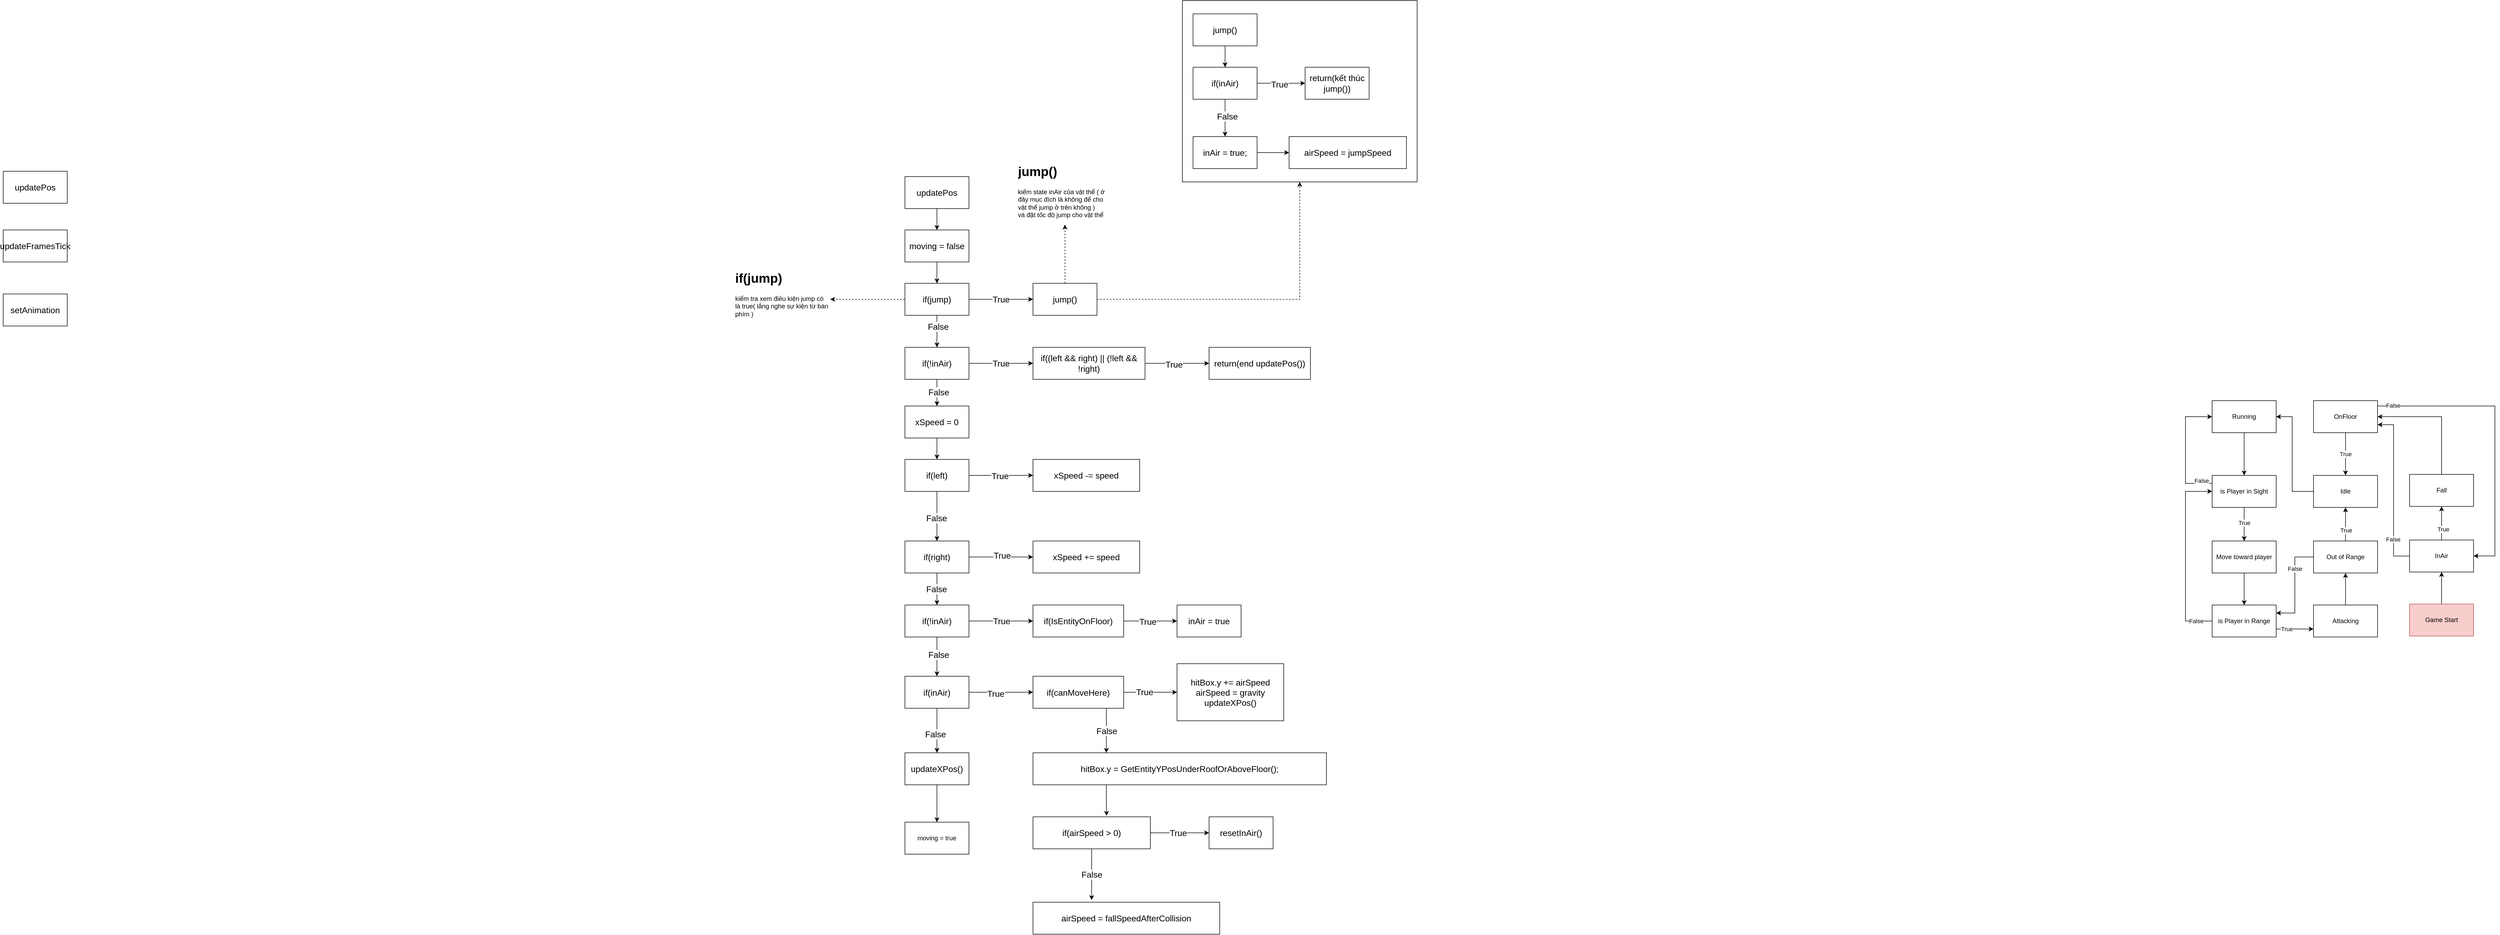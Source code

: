 <mxfile version="24.5.2" type="device">
  <diagram name="Page-1" id="VLuzDLeMnFQj7D2vGwUx">
    <mxGraphModel dx="2275" dy="1404" grid="1" gridSize="10" guides="1" tooltips="1" connect="1" arrows="1" fold="1" page="0" pageScale="1" pageWidth="850" pageHeight="1100" background="none" math="0" shadow="0">
      <root>
        <mxCell id="0" />
        <mxCell id="1" parent="0" />
        <mxCell id="5UM-Hns9XQgAQtrVBFiw-123" value="updatePos" style="rounded=0;whiteSpace=wrap;html=1;fontSize=16;" parent="1" vertex="1">
          <mxGeometry x="-1070" y="-230" width="120" height="60" as="geometry" />
        </mxCell>
        <mxCell id="5UM-Hns9XQgAQtrVBFiw-124" value="updateFramesTick" style="rounded=0;whiteSpace=wrap;html=1;fontSize=16;" parent="1" vertex="1">
          <mxGeometry x="-1070" y="-120" width="120" height="60" as="geometry" />
        </mxCell>
        <mxCell id="5UM-Hns9XQgAQtrVBFiw-125" value="setAnimation" style="rounded=0;whiteSpace=wrap;html=1;fontSize=16;" parent="1" vertex="1">
          <mxGeometry x="-1070" width="120" height="60" as="geometry" />
        </mxCell>
        <mxCell id="5UM-Hns9XQgAQtrVBFiw-143" style="edgeStyle=orthogonalEdgeStyle;rounded=0;orthogonalLoop=1;jettySize=auto;html=1;entryX=0.5;entryY=0;entryDx=0;entryDy=0;fontSize=16;" parent="1" source="5UM-Hns9XQgAQtrVBFiw-126" target="5UM-Hns9XQgAQtrVBFiw-127" edge="1">
          <mxGeometry relative="1" as="geometry" />
        </mxCell>
        <mxCell id="5UM-Hns9XQgAQtrVBFiw-126" value="updatePos" style="rounded=0;whiteSpace=wrap;html=1;fontSize=16;" parent="1" vertex="1">
          <mxGeometry x="620" y="-220" width="120" height="60" as="geometry" />
        </mxCell>
        <mxCell id="5UM-Hns9XQgAQtrVBFiw-144" style="edgeStyle=orthogonalEdgeStyle;rounded=0;orthogonalLoop=1;jettySize=auto;html=1;entryX=0.5;entryY=0;entryDx=0;entryDy=0;fontSize=16;" parent="1" source="5UM-Hns9XQgAQtrVBFiw-127" target="5UM-Hns9XQgAQtrVBFiw-128" edge="1">
          <mxGeometry relative="1" as="geometry" />
        </mxCell>
        <mxCell id="5UM-Hns9XQgAQtrVBFiw-127" value="moving = false" style="rounded=0;whiteSpace=wrap;html=1;fontSize=16;" parent="1" vertex="1">
          <mxGeometry x="620" y="-120" width="120" height="60" as="geometry" />
        </mxCell>
        <mxCell id="5UM-Hns9XQgAQtrVBFiw-131" style="edgeStyle=orthogonalEdgeStyle;rounded=0;orthogonalLoop=1;jettySize=auto;html=1;entryX=0;entryY=0.5;entryDx=0;entryDy=0;fontSize=16;" parent="1" source="5UM-Hns9XQgAQtrVBFiw-128" target="5UM-Hns9XQgAQtrVBFiw-130" edge="1">
          <mxGeometry relative="1" as="geometry">
            <mxPoint x="850" y="-150" as="targetPoint" />
            <Array as="points">
              <mxPoint x="820" y="10" />
              <mxPoint x="820" y="10" />
            </Array>
          </mxGeometry>
        </mxCell>
        <mxCell id="5UM-Hns9XQgAQtrVBFiw-132" value="True" style="edgeLabel;html=1;align=center;verticalAlign=middle;resizable=0;points=[];fontSize=16;" parent="5UM-Hns9XQgAQtrVBFiw-131" vertex="1" connectable="0">
          <mxGeometry x="-0.246" y="-2" relative="1" as="geometry">
            <mxPoint x="15" y="-2" as="offset" />
          </mxGeometry>
        </mxCell>
        <mxCell id="5UM-Hns9XQgAQtrVBFiw-133" style="edgeStyle=orthogonalEdgeStyle;rounded=0;orthogonalLoop=1;jettySize=auto;html=1;fontSize=16;" parent="1" source="5UM-Hns9XQgAQtrVBFiw-128" target="5UM-Hns9XQgAQtrVBFiw-129" edge="1">
          <mxGeometry relative="1" as="geometry">
            <Array as="points">
              <mxPoint x="690" y="120" />
              <mxPoint x="690" y="120" />
            </Array>
          </mxGeometry>
        </mxCell>
        <mxCell id="5UM-Hns9XQgAQtrVBFiw-134" value="False" style="edgeLabel;html=1;align=center;verticalAlign=middle;resizable=0;points=[];fontSize=16;" parent="5UM-Hns9XQgAQtrVBFiw-133" vertex="1" connectable="0">
          <mxGeometry x="-0.3" y="2" relative="1" as="geometry">
            <mxPoint as="offset" />
          </mxGeometry>
        </mxCell>
        <mxCell id="5UM-Hns9XQgAQtrVBFiw-197" style="edgeStyle=orthogonalEdgeStyle;rounded=0;orthogonalLoop=1;jettySize=auto;html=1;dashed=1;" parent="1" source="5UM-Hns9XQgAQtrVBFiw-128" target="5UM-Hns9XQgAQtrVBFiw-196" edge="1">
          <mxGeometry relative="1" as="geometry" />
        </mxCell>
        <mxCell id="5UM-Hns9XQgAQtrVBFiw-128" value="if(jump)" style="rounded=0;whiteSpace=wrap;html=1;fontSize=16;" parent="1" vertex="1">
          <mxGeometry x="620" y="-20" width="120" height="60" as="geometry" />
        </mxCell>
        <mxCell id="5UM-Hns9XQgAQtrVBFiw-136" style="edgeStyle=orthogonalEdgeStyle;rounded=0;orthogonalLoop=1;jettySize=auto;html=1;entryX=0;entryY=0.5;entryDx=0;entryDy=0;fontSize=16;" parent="1" source="5UM-Hns9XQgAQtrVBFiw-129" target="5UM-Hns9XQgAQtrVBFiw-135" edge="1">
          <mxGeometry relative="1" as="geometry" />
        </mxCell>
        <mxCell id="5UM-Hns9XQgAQtrVBFiw-137" value="True" style="edgeLabel;html=1;align=center;verticalAlign=middle;resizable=0;points=[];fontSize=16;" parent="5UM-Hns9XQgAQtrVBFiw-136" vertex="1" connectable="0">
          <mxGeometry x="-0.383" y="-1" relative="1" as="geometry">
            <mxPoint x="23" y="-1" as="offset" />
          </mxGeometry>
        </mxCell>
        <mxCell id="5UM-Hns9XQgAQtrVBFiw-146" style="edgeStyle=orthogonalEdgeStyle;rounded=0;orthogonalLoop=1;jettySize=auto;html=1;entryX=0.5;entryY=0;entryDx=0;entryDy=0;fontSize=16;" parent="1" source="5UM-Hns9XQgAQtrVBFiw-129" target="5UM-Hns9XQgAQtrVBFiw-145" edge="1">
          <mxGeometry relative="1" as="geometry" />
        </mxCell>
        <mxCell id="5UM-Hns9XQgAQtrVBFiw-147" value="False" style="edgeLabel;html=1;align=center;verticalAlign=middle;resizable=0;points=[];fontSize=16;" parent="5UM-Hns9XQgAQtrVBFiw-146" vertex="1" connectable="0">
          <mxGeometry x="-0.04" y="3" relative="1" as="geometry">
            <mxPoint as="offset" />
          </mxGeometry>
        </mxCell>
        <mxCell id="5UM-Hns9XQgAQtrVBFiw-129" value="if(!inAir)" style="rounded=0;whiteSpace=wrap;html=1;fontSize=16;" parent="1" vertex="1">
          <mxGeometry x="620" y="100" width="120" height="60" as="geometry" />
        </mxCell>
        <mxCell id="5UM-Hns9XQgAQtrVBFiw-200" style="edgeStyle=orthogonalEdgeStyle;rounded=0;orthogonalLoop=1;jettySize=auto;html=1;dashed=1;" parent="1" source="5UM-Hns9XQgAQtrVBFiw-130" target="5UM-Hns9XQgAQtrVBFiw-199" edge="1">
          <mxGeometry relative="1" as="geometry" />
        </mxCell>
        <mxCell id="5UM-Hns9XQgAQtrVBFiw-215" style="edgeStyle=orthogonalEdgeStyle;rounded=0;orthogonalLoop=1;jettySize=auto;html=1;entryX=0.5;entryY=1;entryDx=0;entryDy=0;dashed=1;" parent="1" source="5UM-Hns9XQgAQtrVBFiw-130" target="5UM-Hns9XQgAQtrVBFiw-213" edge="1">
          <mxGeometry relative="1" as="geometry" />
        </mxCell>
        <mxCell id="5UM-Hns9XQgAQtrVBFiw-130" value="jump()" style="rounded=0;whiteSpace=wrap;html=1;fontSize=16;" parent="1" vertex="1">
          <mxGeometry x="860" y="-20" width="120" height="60" as="geometry" />
        </mxCell>
        <mxCell id="5UM-Hns9XQgAQtrVBFiw-141" style="edgeStyle=orthogonalEdgeStyle;rounded=0;orthogonalLoop=1;jettySize=auto;html=1;entryX=0;entryY=0.5;entryDx=0;entryDy=0;fontSize=16;" parent="1" source="5UM-Hns9XQgAQtrVBFiw-135" target="5UM-Hns9XQgAQtrVBFiw-140" edge="1">
          <mxGeometry relative="1" as="geometry" />
        </mxCell>
        <mxCell id="5UM-Hns9XQgAQtrVBFiw-142" value="True" style="edgeLabel;html=1;align=center;verticalAlign=middle;resizable=0;points=[];fontSize=16;" parent="5UM-Hns9XQgAQtrVBFiw-141" vertex="1" connectable="0">
          <mxGeometry x="-0.1" y="-2" relative="1" as="geometry">
            <mxPoint as="offset" />
          </mxGeometry>
        </mxCell>
        <mxCell id="5UM-Hns9XQgAQtrVBFiw-135" value="if((left &amp;amp;&amp;amp; right) || (!left &amp;amp;&amp;amp; !right)" style="rounded=0;whiteSpace=wrap;html=1;fontSize=16;" parent="1" vertex="1">
          <mxGeometry x="860" y="100" width="210" height="60" as="geometry" />
        </mxCell>
        <mxCell id="5UM-Hns9XQgAQtrVBFiw-140" value="return(end updatePos())" style="rounded=0;whiteSpace=wrap;html=1;fontSize=16;" parent="1" vertex="1">
          <mxGeometry x="1190" y="100" width="190" height="60" as="geometry" />
        </mxCell>
        <mxCell id="5UM-Hns9XQgAQtrVBFiw-149" style="edgeStyle=orthogonalEdgeStyle;rounded=0;orthogonalLoop=1;jettySize=auto;html=1;entryX=0.5;entryY=0;entryDx=0;entryDy=0;fontSize=16;" parent="1" source="5UM-Hns9XQgAQtrVBFiw-145" target="5UM-Hns9XQgAQtrVBFiw-148" edge="1">
          <mxGeometry relative="1" as="geometry" />
        </mxCell>
        <mxCell id="5UM-Hns9XQgAQtrVBFiw-145" value="xSpeed = 0" style="rounded=0;whiteSpace=wrap;html=1;fontSize=16;" parent="1" vertex="1">
          <mxGeometry x="620" y="210" width="120" height="60" as="geometry" />
        </mxCell>
        <mxCell id="5UM-Hns9XQgAQtrVBFiw-151" style="edgeStyle=orthogonalEdgeStyle;rounded=0;orthogonalLoop=1;jettySize=auto;html=1;entryX=0;entryY=0.5;entryDx=0;entryDy=0;fontSize=16;" parent="1" source="5UM-Hns9XQgAQtrVBFiw-148" target="5UM-Hns9XQgAQtrVBFiw-150" edge="1">
          <mxGeometry relative="1" as="geometry" />
        </mxCell>
        <mxCell id="5UM-Hns9XQgAQtrVBFiw-152" value="True" style="edgeLabel;html=1;align=center;verticalAlign=middle;resizable=0;points=[];fontSize=16;" parent="5UM-Hns9XQgAQtrVBFiw-151" vertex="1" connectable="0">
          <mxGeometry x="-0.033" y="-1" relative="1" as="geometry">
            <mxPoint as="offset" />
          </mxGeometry>
        </mxCell>
        <mxCell id="5UM-Hns9XQgAQtrVBFiw-155" style="edgeStyle=orthogonalEdgeStyle;rounded=0;orthogonalLoop=1;jettySize=auto;html=1;entryX=0.5;entryY=0;entryDx=0;entryDy=0;fontSize=16;" parent="1" source="5UM-Hns9XQgAQtrVBFiw-148" target="5UM-Hns9XQgAQtrVBFiw-154" edge="1">
          <mxGeometry relative="1" as="geometry" />
        </mxCell>
        <mxCell id="5UM-Hns9XQgAQtrVBFiw-158" value="False" style="edgeLabel;html=1;align=center;verticalAlign=middle;resizable=0;points=[];fontSize=16;" parent="5UM-Hns9XQgAQtrVBFiw-155" vertex="1" connectable="0">
          <mxGeometry x="0.08" y="-1" relative="1" as="geometry">
            <mxPoint as="offset" />
          </mxGeometry>
        </mxCell>
        <mxCell id="5UM-Hns9XQgAQtrVBFiw-148" value="if(left)" style="rounded=0;whiteSpace=wrap;html=1;fontSize=16;" parent="1" vertex="1">
          <mxGeometry x="620" y="310" width="120" height="60" as="geometry" />
        </mxCell>
        <mxCell id="5UM-Hns9XQgAQtrVBFiw-150" value="xSpeed -= speed" style="rounded=0;whiteSpace=wrap;html=1;fontSize=16;" parent="1" vertex="1">
          <mxGeometry x="860" y="310" width="200" height="60" as="geometry" />
        </mxCell>
        <mxCell id="5UM-Hns9XQgAQtrVBFiw-157" style="edgeStyle=orthogonalEdgeStyle;rounded=0;orthogonalLoop=1;jettySize=auto;html=1;entryX=0;entryY=0.5;entryDx=0;entryDy=0;fontSize=16;" parent="1" source="5UM-Hns9XQgAQtrVBFiw-154" target="5UM-Hns9XQgAQtrVBFiw-156" edge="1">
          <mxGeometry relative="1" as="geometry" />
        </mxCell>
        <mxCell id="5UM-Hns9XQgAQtrVBFiw-164" value="True" style="edgeLabel;html=1;align=center;verticalAlign=middle;resizable=0;points=[];fontSize=16;" parent="5UM-Hns9XQgAQtrVBFiw-157" vertex="1" connectable="0">
          <mxGeometry x="0.033" y="3" relative="1" as="geometry">
            <mxPoint as="offset" />
          </mxGeometry>
        </mxCell>
        <mxCell id="5UM-Hns9XQgAQtrVBFiw-160" style="edgeStyle=orthogonalEdgeStyle;rounded=0;orthogonalLoop=1;jettySize=auto;html=1;entryX=0.5;entryY=0;entryDx=0;entryDy=0;fontSize=16;" parent="1" source="5UM-Hns9XQgAQtrVBFiw-154" target="5UM-Hns9XQgAQtrVBFiw-159" edge="1">
          <mxGeometry relative="1" as="geometry" />
        </mxCell>
        <mxCell id="5UM-Hns9XQgAQtrVBFiw-161" value="False" style="edgeLabel;html=1;align=center;verticalAlign=middle;resizable=0;points=[];fontSize=16;" parent="5UM-Hns9XQgAQtrVBFiw-160" vertex="1" connectable="0">
          <mxGeometry y="-1" relative="1" as="geometry">
            <mxPoint as="offset" />
          </mxGeometry>
        </mxCell>
        <mxCell id="5UM-Hns9XQgAQtrVBFiw-154" value="if(right)" style="rounded=0;whiteSpace=wrap;html=1;fontSize=16;" parent="1" vertex="1">
          <mxGeometry x="620" y="463" width="120" height="60" as="geometry" />
        </mxCell>
        <mxCell id="5UM-Hns9XQgAQtrVBFiw-156" value="xSpeed += speed" style="rounded=0;whiteSpace=wrap;html=1;fontSize=16;" parent="1" vertex="1">
          <mxGeometry x="860" y="463" width="200" height="60" as="geometry" />
        </mxCell>
        <mxCell id="5UM-Hns9XQgAQtrVBFiw-163" style="edgeStyle=orthogonalEdgeStyle;rounded=0;orthogonalLoop=1;jettySize=auto;html=1;entryX=0;entryY=0.5;entryDx=0;entryDy=0;fontSize=16;" parent="1" source="5UM-Hns9XQgAQtrVBFiw-159" target="5UM-Hns9XQgAQtrVBFiw-162" edge="1">
          <mxGeometry relative="1" as="geometry" />
        </mxCell>
        <mxCell id="5UM-Hns9XQgAQtrVBFiw-165" value="True" style="edgeLabel;html=1;align=center;verticalAlign=middle;resizable=0;points=[];fontSize=16;" parent="5UM-Hns9XQgAQtrVBFiw-163" vertex="1" connectable="0">
          <mxGeometry x="0.017" relative="1" as="geometry">
            <mxPoint as="offset" />
          </mxGeometry>
        </mxCell>
        <mxCell id="5UM-Hns9XQgAQtrVBFiw-174" style="edgeStyle=orthogonalEdgeStyle;rounded=0;orthogonalLoop=1;jettySize=auto;html=1;fontSize=16;" parent="1" source="5UM-Hns9XQgAQtrVBFiw-159" target="5UM-Hns9XQgAQtrVBFiw-169" edge="1">
          <mxGeometry relative="1" as="geometry" />
        </mxCell>
        <mxCell id="5UM-Hns9XQgAQtrVBFiw-175" value="False" style="edgeLabel;html=1;align=center;verticalAlign=middle;resizable=0;points=[];fontSize=16;" parent="5UM-Hns9XQgAQtrVBFiw-174" vertex="1" connectable="0">
          <mxGeometry x="-0.12" y="3" relative="1" as="geometry">
            <mxPoint as="offset" />
          </mxGeometry>
        </mxCell>
        <mxCell id="5UM-Hns9XQgAQtrVBFiw-159" value="if(!inAir)" style="rounded=0;whiteSpace=wrap;html=1;fontSize=16;" parent="1" vertex="1">
          <mxGeometry x="620" y="583" width="120" height="60" as="geometry" />
        </mxCell>
        <mxCell id="5UM-Hns9XQgAQtrVBFiw-167" style="edgeStyle=orthogonalEdgeStyle;rounded=0;orthogonalLoop=1;jettySize=auto;html=1;fontSize=16;" parent="1" source="5UM-Hns9XQgAQtrVBFiw-162" target="5UM-Hns9XQgAQtrVBFiw-166" edge="1">
          <mxGeometry relative="1" as="geometry" />
        </mxCell>
        <mxCell id="5UM-Hns9XQgAQtrVBFiw-168" value="True" style="edgeLabel;html=1;align=center;verticalAlign=middle;resizable=0;points=[];fontSize=16;" parent="5UM-Hns9XQgAQtrVBFiw-167" vertex="1" connectable="0">
          <mxGeometry x="-0.114" y="-1" relative="1" as="geometry">
            <mxPoint as="offset" />
          </mxGeometry>
        </mxCell>
        <mxCell id="5UM-Hns9XQgAQtrVBFiw-162" value="if(IsEntityOnFloor)" style="rounded=0;whiteSpace=wrap;html=1;fontSize=16;" parent="1" vertex="1">
          <mxGeometry x="860" y="583" width="170" height="60" as="geometry" />
        </mxCell>
        <mxCell id="5UM-Hns9XQgAQtrVBFiw-166" value="inAir = true" style="rounded=0;whiteSpace=wrap;html=1;fontSize=16;" parent="1" vertex="1">
          <mxGeometry x="1130" y="583" width="120" height="60" as="geometry" />
        </mxCell>
        <mxCell id="5UM-Hns9XQgAQtrVBFiw-177" style="edgeStyle=orthogonalEdgeStyle;rounded=0;orthogonalLoop=1;jettySize=auto;html=1;entryX=0;entryY=0.5;entryDx=0;entryDy=0;fontSize=16;" parent="1" source="5UM-Hns9XQgAQtrVBFiw-169" target="5UM-Hns9XQgAQtrVBFiw-170" edge="1">
          <mxGeometry relative="1" as="geometry" />
        </mxCell>
        <mxCell id="5UM-Hns9XQgAQtrVBFiw-179" value="True" style="edgeLabel;html=1;align=center;verticalAlign=middle;resizable=0;points=[];fontSize=16;" parent="5UM-Hns9XQgAQtrVBFiw-177" vertex="1" connectable="0">
          <mxGeometry x="-0.167" y="-1" relative="1" as="geometry">
            <mxPoint y="1" as="offset" />
          </mxGeometry>
        </mxCell>
        <mxCell id="5UM-Hns9XQgAQtrVBFiw-181" style="edgeStyle=orthogonalEdgeStyle;rounded=0;orthogonalLoop=1;jettySize=auto;html=1;entryX=0.5;entryY=0;entryDx=0;entryDy=0;fontSize=16;" parent="1" source="5UM-Hns9XQgAQtrVBFiw-169" target="5UM-Hns9XQgAQtrVBFiw-172" edge="1">
          <mxGeometry relative="1" as="geometry" />
        </mxCell>
        <mxCell id="5UM-Hns9XQgAQtrVBFiw-183" value="False" style="edgeLabel;html=1;align=center;verticalAlign=middle;resizable=0;points=[];fontSize=16;" parent="5UM-Hns9XQgAQtrVBFiw-181" vertex="1" connectable="0">
          <mxGeometry x="0.138" y="-3" relative="1" as="geometry">
            <mxPoint y="1" as="offset" />
          </mxGeometry>
        </mxCell>
        <mxCell id="5UM-Hns9XQgAQtrVBFiw-169" value="if(inAir)" style="rounded=0;whiteSpace=wrap;html=1;fontSize=16;" parent="1" vertex="1">
          <mxGeometry x="620" y="716.5" width="120" height="60" as="geometry" />
        </mxCell>
        <mxCell id="5UM-Hns9XQgAQtrVBFiw-178" style="edgeStyle=orthogonalEdgeStyle;rounded=0;orthogonalLoop=1;jettySize=auto;html=1;entryX=0;entryY=0.5;entryDx=0;entryDy=0;fontSize=16;" parent="1" source="5UM-Hns9XQgAQtrVBFiw-170" target="5UM-Hns9XQgAQtrVBFiw-176" edge="1">
          <mxGeometry relative="1" as="geometry" />
        </mxCell>
        <mxCell id="5UM-Hns9XQgAQtrVBFiw-180" value="True" style="edgeLabel;html=1;align=center;verticalAlign=middle;resizable=0;points=[];fontSize=16;" parent="5UM-Hns9XQgAQtrVBFiw-178" vertex="1" connectable="0">
          <mxGeometry x="-0.22" y="2" relative="1" as="geometry">
            <mxPoint y="1" as="offset" />
          </mxGeometry>
        </mxCell>
        <mxCell id="5UM-Hns9XQgAQtrVBFiw-184" value="False" style="edgeStyle=orthogonalEdgeStyle;rounded=0;orthogonalLoop=1;jettySize=auto;html=1;entryX=0.25;entryY=0;entryDx=0;entryDy=0;fontSize=16;" parent="1" source="5UM-Hns9XQgAQtrVBFiw-170" target="5UM-Hns9XQgAQtrVBFiw-171" edge="1">
          <mxGeometry relative="1" as="geometry">
            <Array as="points">
              <mxPoint x="998" y="818" />
            </Array>
          </mxGeometry>
        </mxCell>
        <mxCell id="5UM-Hns9XQgAQtrVBFiw-170" value="if(canMoveHere)" style="rounded=0;whiteSpace=wrap;html=1;fontSize=16;" parent="1" vertex="1">
          <mxGeometry x="860" y="716.5" width="170" height="60" as="geometry" />
        </mxCell>
        <mxCell id="5UM-Hns9XQgAQtrVBFiw-171" value="hitBox.y = GetEntityYPosUnderRoofOrAboveFloor();" style="rounded=0;whiteSpace=wrap;html=1;fontSize=16;" parent="1" vertex="1">
          <mxGeometry x="860" y="860" width="550" height="60" as="geometry" />
        </mxCell>
        <mxCell id="5UM-Hns9XQgAQtrVBFiw-194" style="edgeStyle=orthogonalEdgeStyle;rounded=0;orthogonalLoop=1;jettySize=auto;html=1;entryX=0.5;entryY=0;entryDx=0;entryDy=0;" parent="1" source="5UM-Hns9XQgAQtrVBFiw-172" target="5UM-Hns9XQgAQtrVBFiw-193" edge="1">
          <mxGeometry relative="1" as="geometry" />
        </mxCell>
        <mxCell id="5UM-Hns9XQgAQtrVBFiw-172" value="updateXPos()" style="rounded=0;whiteSpace=wrap;html=1;fontSize=16;" parent="1" vertex="1">
          <mxGeometry x="620" y="860" width="120" height="60" as="geometry" />
        </mxCell>
        <mxCell id="5UM-Hns9XQgAQtrVBFiw-173" value="resetInAir()" style="rounded=0;whiteSpace=wrap;html=1;fontSize=16;" parent="1" vertex="1">
          <mxGeometry x="1190" y="980" width="120" height="60" as="geometry" />
        </mxCell>
        <mxCell id="5UM-Hns9XQgAQtrVBFiw-176" value="&lt;font style=&quot;font-size: 16px;&quot;&gt;hitBox.y += airSpeed&lt;/font&gt;&lt;div style=&quot;font-size: 16px;&quot;&gt;&lt;font style=&quot;font-size: 16px;&quot;&gt;airSpeed = gravity&lt;/font&gt;&lt;/div&gt;&lt;div style=&quot;font-size: 16px;&quot;&gt;&lt;font style=&quot;font-size: 16px;&quot;&gt;updateXPos()&lt;/font&gt;&lt;/div&gt;" style="rounded=0;whiteSpace=wrap;html=1;fontSize=16;" parent="1" vertex="1">
          <mxGeometry x="1130" y="693" width="200" height="107" as="geometry" />
        </mxCell>
        <mxCell id="5UM-Hns9XQgAQtrVBFiw-188" style="edgeStyle=orthogonalEdgeStyle;rounded=0;orthogonalLoop=1;jettySize=auto;html=1;fontSize=16;" parent="1" source="5UM-Hns9XQgAQtrVBFiw-186" target="5UM-Hns9XQgAQtrVBFiw-173" edge="1">
          <mxGeometry relative="1" as="geometry" />
        </mxCell>
        <mxCell id="5UM-Hns9XQgAQtrVBFiw-189" value="True" style="edgeLabel;html=1;align=center;verticalAlign=middle;resizable=0;points=[];fontSize=16;" parent="5UM-Hns9XQgAQtrVBFiw-188" vertex="1" connectable="0">
          <mxGeometry x="-0.054" relative="1" as="geometry">
            <mxPoint as="offset" />
          </mxGeometry>
        </mxCell>
        <mxCell id="5UM-Hns9XQgAQtrVBFiw-191" value="False" style="edgeStyle=orthogonalEdgeStyle;rounded=0;orthogonalLoop=1;jettySize=auto;html=1;entryX=0.314;entryY=-0.067;entryDx=0;entryDy=0;fontSize=16;entryPerimeter=0;" parent="1" source="5UM-Hns9XQgAQtrVBFiw-186" target="5UM-Hns9XQgAQtrVBFiw-190" edge="1">
          <mxGeometry relative="1" as="geometry" />
        </mxCell>
        <mxCell id="5UM-Hns9XQgAQtrVBFiw-186" value="if(airSpeed &amp;gt; 0)" style="rounded=0;whiteSpace=wrap;html=1;fontSize=16;" parent="1" vertex="1">
          <mxGeometry x="860" y="980" width="220" height="60" as="geometry" />
        </mxCell>
        <mxCell id="5UM-Hns9XQgAQtrVBFiw-187" style="edgeStyle=orthogonalEdgeStyle;rounded=0;orthogonalLoop=1;jettySize=auto;html=1;exitX=0.25;exitY=1;exitDx=0;exitDy=0;entryX=0.627;entryY=-0.033;entryDx=0;entryDy=0;entryPerimeter=0;fontSize=16;" parent="1" source="5UM-Hns9XQgAQtrVBFiw-171" target="5UM-Hns9XQgAQtrVBFiw-186" edge="1">
          <mxGeometry relative="1" as="geometry" />
        </mxCell>
        <mxCell id="5UM-Hns9XQgAQtrVBFiw-190" value="airSpeed = fallSpeedAfterCollision" style="rounded=0;whiteSpace=wrap;html=1;fontSize=16;" parent="1" vertex="1">
          <mxGeometry x="860" y="1140" width="350" height="60" as="geometry" />
        </mxCell>
        <mxCell id="5UM-Hns9XQgAQtrVBFiw-193" value="moving = true" style="rounded=0;whiteSpace=wrap;html=1;" parent="1" vertex="1">
          <mxGeometry x="620" y="990" width="120" height="60" as="geometry" />
        </mxCell>
        <mxCell id="5UM-Hns9XQgAQtrVBFiw-196" value="&lt;h1 style=&quot;margin-top: 0px;&quot;&gt;if(jump)&lt;/h1&gt;&lt;div&gt;kiểm tra xem điều kiện jump có là true( lắng nghe sự kiện từ bàn phím )&lt;/div&gt;" style="text;html=1;whiteSpace=wrap;overflow=hidden;rounded=0;" parent="1" vertex="1">
          <mxGeometry x="300" y="-50" width="180" height="120" as="geometry" />
        </mxCell>
        <mxCell id="5UM-Hns9XQgAQtrVBFiw-199" value="&lt;h1 style=&quot;margin-top: 0px;&quot;&gt;jump()&lt;/h1&gt;&lt;div&gt;kiểm state inAir của vật thể ( ở đây mục đích là không để cho vật thể jump ở trên không )&lt;/div&gt;&lt;div&gt;và đặt tốc độ jump cho vật thể&lt;/div&gt;" style="text;html=1;whiteSpace=wrap;overflow=hidden;rounded=0;dashed=1;" parent="1" vertex="1">
          <mxGeometry x="830" y="-250" width="180" height="120" as="geometry" />
        </mxCell>
        <mxCell id="5UM-Hns9XQgAQtrVBFiw-214" value="" style="group" parent="1" vertex="1" connectable="0">
          <mxGeometry x="1140" y="-550" width="440" height="340" as="geometry" />
        </mxCell>
        <mxCell id="5UM-Hns9XQgAQtrVBFiw-213" value="" style="rounded=0;whiteSpace=wrap;html=1;" parent="5UM-Hns9XQgAQtrVBFiw-214" vertex="1">
          <mxGeometry width="440" height="340" as="geometry" />
        </mxCell>
        <mxCell id="5UM-Hns9XQgAQtrVBFiw-212" style="edgeStyle=orthogonalEdgeStyle;rounded=0;orthogonalLoop=1;jettySize=auto;html=1;entryX=0.5;entryY=0;entryDx=0;entryDy=0;" parent="5UM-Hns9XQgAQtrVBFiw-214" source="5UM-Hns9XQgAQtrVBFiw-201" target="5UM-Hns9XQgAQtrVBFiw-202" edge="1">
          <mxGeometry relative="1" as="geometry" />
        </mxCell>
        <mxCell id="5UM-Hns9XQgAQtrVBFiw-201" value="&lt;font style=&quot;font-size: 16px;&quot;&gt;jump()&lt;/font&gt;" style="rounded=0;whiteSpace=wrap;html=1;" parent="5UM-Hns9XQgAQtrVBFiw-214" vertex="1">
          <mxGeometry x="20" y="25" width="120" height="60" as="geometry" />
        </mxCell>
        <mxCell id="5UM-Hns9XQgAQtrVBFiw-205" style="edgeStyle=orthogonalEdgeStyle;rounded=0;orthogonalLoop=1;jettySize=auto;html=1;entryX=0;entryY=0.5;entryDx=0;entryDy=0;" parent="5UM-Hns9XQgAQtrVBFiw-214" source="5UM-Hns9XQgAQtrVBFiw-202" target="5UM-Hns9XQgAQtrVBFiw-204" edge="1">
          <mxGeometry relative="1" as="geometry" />
        </mxCell>
        <mxCell id="5UM-Hns9XQgAQtrVBFiw-206" value="True" style="edgeLabel;html=1;align=center;verticalAlign=middle;resizable=0;points=[];fontSize=16;" parent="5UM-Hns9XQgAQtrVBFiw-205" vertex="1" connectable="0">
          <mxGeometry x="-0.067" y="-2" relative="1" as="geometry">
            <mxPoint as="offset" />
          </mxGeometry>
        </mxCell>
        <mxCell id="5UM-Hns9XQgAQtrVBFiw-209" style="edgeStyle=orthogonalEdgeStyle;rounded=0;orthogonalLoop=1;jettySize=auto;html=1;entryX=0.5;entryY=0;entryDx=0;entryDy=0;" parent="5UM-Hns9XQgAQtrVBFiw-214" source="5UM-Hns9XQgAQtrVBFiw-202" target="5UM-Hns9XQgAQtrVBFiw-207" edge="1">
          <mxGeometry relative="1" as="geometry" />
        </mxCell>
        <mxCell id="5UM-Hns9XQgAQtrVBFiw-210" value="&lt;font style=&quot;font-size: 16px;&quot;&gt;False&lt;/font&gt;" style="edgeLabel;html=1;align=center;verticalAlign=middle;resizable=0;points=[];" parent="5UM-Hns9XQgAQtrVBFiw-209" vertex="1" connectable="0">
          <mxGeometry x="-0.093" y="4" relative="1" as="geometry">
            <mxPoint as="offset" />
          </mxGeometry>
        </mxCell>
        <mxCell id="5UM-Hns9XQgAQtrVBFiw-202" value="&lt;font style=&quot;font-size: 16px;&quot;&gt;if(inAir)&lt;/font&gt;" style="rounded=0;whiteSpace=wrap;html=1;" parent="5UM-Hns9XQgAQtrVBFiw-214" vertex="1">
          <mxGeometry x="20" y="125" width="120" height="60" as="geometry" />
        </mxCell>
        <mxCell id="5UM-Hns9XQgAQtrVBFiw-203" value="airSpeed = jumpSpeed" style="rounded=0;whiteSpace=wrap;html=1;fontSize=16;" parent="5UM-Hns9XQgAQtrVBFiw-214" vertex="1">
          <mxGeometry x="200" y="255" width="220" height="60" as="geometry" />
        </mxCell>
        <mxCell id="5UM-Hns9XQgAQtrVBFiw-204" value="&lt;font style=&quot;font-size: 16px;&quot;&gt;return(kết thúc jump())&lt;/font&gt;" style="rounded=0;whiteSpace=wrap;html=1;fontSize=16;" parent="5UM-Hns9XQgAQtrVBFiw-214" vertex="1">
          <mxGeometry x="230" y="125" width="120" height="60" as="geometry" />
        </mxCell>
        <mxCell id="5UM-Hns9XQgAQtrVBFiw-211" style="edgeStyle=orthogonalEdgeStyle;rounded=0;orthogonalLoop=1;jettySize=auto;html=1;entryX=0;entryY=0.5;entryDx=0;entryDy=0;" parent="5UM-Hns9XQgAQtrVBFiw-214" source="5UM-Hns9XQgAQtrVBFiw-207" target="5UM-Hns9XQgAQtrVBFiw-203" edge="1">
          <mxGeometry relative="1" as="geometry" />
        </mxCell>
        <mxCell id="5UM-Hns9XQgAQtrVBFiw-207" value="inAir = true;" style="rounded=0;whiteSpace=wrap;html=1;fontSize=16;" parent="5UM-Hns9XQgAQtrVBFiw-214" vertex="1">
          <mxGeometry x="20" y="255" width="120" height="60" as="geometry" />
        </mxCell>
        <mxCell id="zk4T1iMXKUme4IOyS1ii-31" style="edgeStyle=orthogonalEdgeStyle;rounded=0;orthogonalLoop=1;jettySize=auto;html=1;entryX=0.5;entryY=1;entryDx=0;entryDy=0;" edge="1" parent="1" source="zk4T1iMXKUme4IOyS1ii-1" target="zk4T1iMXKUme4IOyS1ii-2">
          <mxGeometry relative="1" as="geometry" />
        </mxCell>
        <mxCell id="zk4T1iMXKUme4IOyS1ii-1" value="Game Start" style="rounded=0;whiteSpace=wrap;html=1;fillColor=#f8cecc;strokeColor=#b85450;" vertex="1" parent="1">
          <mxGeometry x="3440" y="581.18" width="120" height="60" as="geometry" />
        </mxCell>
        <mxCell id="zk4T1iMXKUme4IOyS1ii-37" style="edgeStyle=orthogonalEdgeStyle;rounded=0;orthogonalLoop=1;jettySize=auto;html=1;entryX=0.5;entryY=1;entryDx=0;entryDy=0;" edge="1" parent="1" source="zk4T1iMXKUme4IOyS1ii-2" target="zk4T1iMXKUme4IOyS1ii-36">
          <mxGeometry relative="1" as="geometry" />
        </mxCell>
        <mxCell id="zk4T1iMXKUme4IOyS1ii-38" value="True" style="edgeLabel;html=1;align=center;verticalAlign=middle;resizable=0;points=[];" vertex="1" connectable="0" parent="zk4T1iMXKUme4IOyS1ii-37">
          <mxGeometry x="-0.348" y="-3" relative="1" as="geometry">
            <mxPoint as="offset" />
          </mxGeometry>
        </mxCell>
        <mxCell id="zk4T1iMXKUme4IOyS1ii-46" style="edgeStyle=orthogonalEdgeStyle;rounded=0;orthogonalLoop=1;jettySize=auto;html=1;entryX=1;entryY=0.75;entryDx=0;entryDy=0;" edge="1" parent="1" source="zk4T1iMXKUme4IOyS1ii-2" target="zk4T1iMXKUme4IOyS1ii-3">
          <mxGeometry relative="1" as="geometry" />
        </mxCell>
        <mxCell id="zk4T1iMXKUme4IOyS1ii-47" value="False" style="edgeLabel;html=1;align=center;verticalAlign=middle;resizable=0;points=[];" vertex="1" connectable="0" parent="zk4T1iMXKUme4IOyS1ii-46">
          <mxGeometry x="-0.602" y="2" relative="1" as="geometry">
            <mxPoint x="1" as="offset" />
          </mxGeometry>
        </mxCell>
        <mxCell id="zk4T1iMXKUme4IOyS1ii-2" value="InAir" style="rounded=0;whiteSpace=wrap;html=1;" vertex="1" parent="1">
          <mxGeometry x="3440" y="461.18" width="120" height="60" as="geometry" />
        </mxCell>
        <mxCell id="zk4T1iMXKUme4IOyS1ii-8" style="edgeStyle=orthogonalEdgeStyle;rounded=0;orthogonalLoop=1;jettySize=auto;html=1;entryX=0.5;entryY=0;entryDx=0;entryDy=0;" edge="1" parent="1" source="zk4T1iMXKUme4IOyS1ii-3" target="zk4T1iMXKUme4IOyS1ii-7">
          <mxGeometry relative="1" as="geometry">
            <Array as="points" />
          </mxGeometry>
        </mxCell>
        <mxCell id="zk4T1iMXKUme4IOyS1ii-11" value="True" style="edgeLabel;html=1;align=center;verticalAlign=middle;resizable=0;points=[];" vertex="1" connectable="0" parent="zk4T1iMXKUme4IOyS1ii-8">
          <mxGeometry x="0.1" relative="1" as="geometry">
            <mxPoint y="-4" as="offset" />
          </mxGeometry>
        </mxCell>
        <mxCell id="zk4T1iMXKUme4IOyS1ii-43" style="edgeStyle=orthogonalEdgeStyle;rounded=0;orthogonalLoop=1;jettySize=auto;html=1;" edge="1" parent="1" source="zk4T1iMXKUme4IOyS1ii-3">
          <mxGeometry relative="1" as="geometry">
            <mxPoint x="3560" y="491" as="targetPoint" />
            <Array as="points">
              <mxPoint x="3600" y="210" />
              <mxPoint x="3600" y="491" />
            </Array>
          </mxGeometry>
        </mxCell>
        <mxCell id="zk4T1iMXKUme4IOyS1ii-45" value="False" style="edgeLabel;html=1;align=center;verticalAlign=middle;resizable=0;points=[];" vertex="1" connectable="0" parent="zk4T1iMXKUme4IOyS1ii-43">
          <mxGeometry x="-0.893" y="1" relative="1" as="geometry">
            <mxPoint as="offset" />
          </mxGeometry>
        </mxCell>
        <mxCell id="zk4T1iMXKUme4IOyS1ii-3" value="OnFloor" style="rounded=0;whiteSpace=wrap;html=1;" vertex="1" parent="1">
          <mxGeometry x="3260" y="200" width="120" height="60" as="geometry" />
        </mxCell>
        <mxCell id="zk4T1iMXKUme4IOyS1ii-10" style="edgeStyle=orthogonalEdgeStyle;rounded=0;orthogonalLoop=1;jettySize=auto;html=1;entryX=1;entryY=0.5;entryDx=0;entryDy=0;" edge="1" parent="1" source="zk4T1iMXKUme4IOyS1ii-7" target="zk4T1iMXKUme4IOyS1ii-9">
          <mxGeometry relative="1" as="geometry">
            <Array as="points">
              <mxPoint x="3220" y="370" />
              <mxPoint x="3220" y="230" />
            </Array>
          </mxGeometry>
        </mxCell>
        <mxCell id="zk4T1iMXKUme4IOyS1ii-7" value="Idle" style="rounded=0;whiteSpace=wrap;html=1;" vertex="1" parent="1">
          <mxGeometry x="3260" y="340" width="120" height="60" as="geometry" />
        </mxCell>
        <mxCell id="zk4T1iMXKUme4IOyS1ii-48" style="edgeStyle=orthogonalEdgeStyle;rounded=0;orthogonalLoop=1;jettySize=auto;html=1;" edge="1" parent="1" source="zk4T1iMXKUme4IOyS1ii-9" target="zk4T1iMXKUme4IOyS1ii-12">
          <mxGeometry relative="1" as="geometry" />
        </mxCell>
        <mxCell id="zk4T1iMXKUme4IOyS1ii-9" value="Running" style="rounded=0;whiteSpace=wrap;html=1;" vertex="1" parent="1">
          <mxGeometry x="3070" y="200" width="120" height="60" as="geometry" />
        </mxCell>
        <mxCell id="zk4T1iMXKUme4IOyS1ii-16" style="edgeStyle=orthogonalEdgeStyle;rounded=0;orthogonalLoop=1;jettySize=auto;html=1;" edge="1" parent="1" source="zk4T1iMXKUme4IOyS1ii-12" target="zk4T1iMXKUme4IOyS1ii-15">
          <mxGeometry relative="1" as="geometry" />
        </mxCell>
        <mxCell id="zk4T1iMXKUme4IOyS1ii-17" value="True" style="edgeLabel;html=1;align=center;verticalAlign=middle;resizable=0;points=[];" vertex="1" connectable="0" parent="zk4T1iMXKUme4IOyS1ii-16">
          <mxGeometry x="-0.222" y="3" relative="1" as="geometry">
            <mxPoint x="-3" y="4" as="offset" />
          </mxGeometry>
        </mxCell>
        <mxCell id="zk4T1iMXKUme4IOyS1ii-50" style="edgeStyle=orthogonalEdgeStyle;rounded=0;orthogonalLoop=1;jettySize=auto;html=1;exitX=0;exitY=0.25;exitDx=0;exitDy=0;entryX=0;entryY=0.5;entryDx=0;entryDy=0;" edge="1" parent="1" source="zk4T1iMXKUme4IOyS1ii-12" target="zk4T1iMXKUme4IOyS1ii-9">
          <mxGeometry relative="1" as="geometry">
            <Array as="points">
              <mxPoint x="3020" y="355" />
              <mxPoint x="3020" y="230" />
            </Array>
          </mxGeometry>
        </mxCell>
        <mxCell id="zk4T1iMXKUme4IOyS1ii-51" value="False" style="edgeLabel;html=1;align=center;verticalAlign=middle;resizable=0;points=[];" vertex="1" connectable="0" parent="zk4T1iMXKUme4IOyS1ii-50">
          <mxGeometry x="-0.716" y="2" relative="1" as="geometry">
            <mxPoint x="12" y="-7" as="offset" />
          </mxGeometry>
        </mxCell>
        <mxCell id="zk4T1iMXKUme4IOyS1ii-12" value="is Player in Sight" style="rounded=0;whiteSpace=wrap;html=1;" vertex="1" parent="1">
          <mxGeometry x="3070" y="340" width="120" height="60" as="geometry" />
        </mxCell>
        <mxCell id="zk4T1iMXKUme4IOyS1ii-19" style="edgeStyle=orthogonalEdgeStyle;rounded=0;orthogonalLoop=1;jettySize=auto;html=1;entryX=0.5;entryY=0;entryDx=0;entryDy=0;" edge="1" parent="1" source="zk4T1iMXKUme4IOyS1ii-15" target="zk4T1iMXKUme4IOyS1ii-18">
          <mxGeometry relative="1" as="geometry">
            <Array as="points">
              <mxPoint x="3130" y="560" />
              <mxPoint x="3130" y="560" />
            </Array>
          </mxGeometry>
        </mxCell>
        <mxCell id="zk4T1iMXKUme4IOyS1ii-15" value="Move toward player" style="rounded=0;whiteSpace=wrap;html=1;" vertex="1" parent="1">
          <mxGeometry x="3070" y="463" width="120" height="60" as="geometry" />
        </mxCell>
        <mxCell id="zk4T1iMXKUme4IOyS1ii-20" style="edgeStyle=orthogonalEdgeStyle;rounded=0;orthogonalLoop=1;jettySize=auto;html=1;entryX=0;entryY=0.5;entryDx=0;entryDy=0;" edge="1" parent="1" source="zk4T1iMXKUme4IOyS1ii-18" target="zk4T1iMXKUme4IOyS1ii-12">
          <mxGeometry relative="1" as="geometry">
            <Array as="points">
              <mxPoint x="3020" y="613" />
              <mxPoint x="3020" y="370" />
            </Array>
          </mxGeometry>
        </mxCell>
        <mxCell id="zk4T1iMXKUme4IOyS1ii-21" value="False" style="edgeLabel;html=1;align=center;verticalAlign=middle;resizable=0;points=[];" vertex="1" connectable="0" parent="zk4T1iMXKUme4IOyS1ii-20">
          <mxGeometry x="-0.384" y="-3" relative="1" as="geometry">
            <mxPoint x="17" y="55" as="offset" />
          </mxGeometry>
        </mxCell>
        <mxCell id="zk4T1iMXKUme4IOyS1ii-29" style="edgeStyle=orthogonalEdgeStyle;rounded=0;orthogonalLoop=1;jettySize=auto;html=1;exitX=1;exitY=0.75;exitDx=0;exitDy=0;entryX=0;entryY=0.75;entryDx=0;entryDy=0;" edge="1" parent="1" source="zk4T1iMXKUme4IOyS1ii-18" target="zk4T1iMXKUme4IOyS1ii-22">
          <mxGeometry relative="1" as="geometry" />
        </mxCell>
        <mxCell id="zk4T1iMXKUme4IOyS1ii-30" value="True" style="edgeLabel;html=1;align=center;verticalAlign=middle;resizable=0;points=[];" vertex="1" connectable="0" parent="zk4T1iMXKUme4IOyS1ii-29">
          <mxGeometry x="-0.429" relative="1" as="geometry">
            <mxPoint as="offset" />
          </mxGeometry>
        </mxCell>
        <mxCell id="zk4T1iMXKUme4IOyS1ii-18" value="is Player in Range" style="rounded=0;whiteSpace=wrap;html=1;" vertex="1" parent="1">
          <mxGeometry x="3070" y="583" width="120" height="60" as="geometry" />
        </mxCell>
        <mxCell id="zk4T1iMXKUme4IOyS1ii-26" style="edgeStyle=orthogonalEdgeStyle;rounded=0;orthogonalLoop=1;jettySize=auto;html=1;entryX=0.5;entryY=1;entryDx=0;entryDy=0;" edge="1" parent="1" source="zk4T1iMXKUme4IOyS1ii-22" target="zk4T1iMXKUme4IOyS1ii-25">
          <mxGeometry relative="1" as="geometry" />
        </mxCell>
        <mxCell id="zk4T1iMXKUme4IOyS1ii-22" value="Attacking" style="rounded=0;whiteSpace=wrap;html=1;" vertex="1" parent="1">
          <mxGeometry x="3260" y="583" width="120" height="60" as="geometry" />
        </mxCell>
        <mxCell id="zk4T1iMXKUme4IOyS1ii-27" style="edgeStyle=orthogonalEdgeStyle;rounded=0;orthogonalLoop=1;jettySize=auto;html=1;entryX=0.5;entryY=1;entryDx=0;entryDy=0;" edge="1" parent="1" source="zk4T1iMXKUme4IOyS1ii-25" target="zk4T1iMXKUme4IOyS1ii-7">
          <mxGeometry relative="1" as="geometry">
            <Array as="points">
              <mxPoint x="3320" y="440" />
              <mxPoint x="3320" y="440" />
            </Array>
          </mxGeometry>
        </mxCell>
        <mxCell id="zk4T1iMXKUme4IOyS1ii-52" value="True" style="edgeLabel;html=1;align=center;verticalAlign=middle;resizable=0;points=[];" vertex="1" connectable="0" parent="zk4T1iMXKUme4IOyS1ii-27">
          <mxGeometry x="-0.363" y="-1" relative="1" as="geometry">
            <mxPoint as="offset" />
          </mxGeometry>
        </mxCell>
        <mxCell id="zk4T1iMXKUme4IOyS1ii-53" style="edgeStyle=orthogonalEdgeStyle;rounded=0;orthogonalLoop=1;jettySize=auto;html=1;entryX=1;entryY=0.25;entryDx=0;entryDy=0;" edge="1" parent="1" source="zk4T1iMXKUme4IOyS1ii-25" target="zk4T1iMXKUme4IOyS1ii-18">
          <mxGeometry relative="1" as="geometry" />
        </mxCell>
        <mxCell id="zk4T1iMXKUme4IOyS1ii-54" value="False" style="edgeLabel;html=1;align=center;verticalAlign=middle;resizable=0;points=[];" vertex="1" connectable="0" parent="zk4T1iMXKUme4IOyS1ii-53">
          <mxGeometry x="-0.355" relative="1" as="geometry">
            <mxPoint as="offset" />
          </mxGeometry>
        </mxCell>
        <mxCell id="zk4T1iMXKUme4IOyS1ii-25" value="Out of Range" style="rounded=0;whiteSpace=wrap;html=1;" vertex="1" parent="1">
          <mxGeometry x="3260" y="463" width="120" height="60" as="geometry" />
        </mxCell>
        <mxCell id="zk4T1iMXKUme4IOyS1ii-42" style="edgeStyle=orthogonalEdgeStyle;rounded=0;orthogonalLoop=1;jettySize=auto;html=1;entryX=1;entryY=0.5;entryDx=0;entryDy=0;" edge="1" parent="1" source="zk4T1iMXKUme4IOyS1ii-36" target="zk4T1iMXKUme4IOyS1ii-3">
          <mxGeometry relative="1" as="geometry">
            <Array as="points">
              <mxPoint x="3500" y="230" />
            </Array>
          </mxGeometry>
        </mxCell>
        <mxCell id="zk4T1iMXKUme4IOyS1ii-36" value="Fall" style="rounded=0;whiteSpace=wrap;html=1;" vertex="1" parent="1">
          <mxGeometry x="3440" y="338.18" width="120" height="60" as="geometry" />
        </mxCell>
      </root>
    </mxGraphModel>
  </diagram>
</mxfile>
